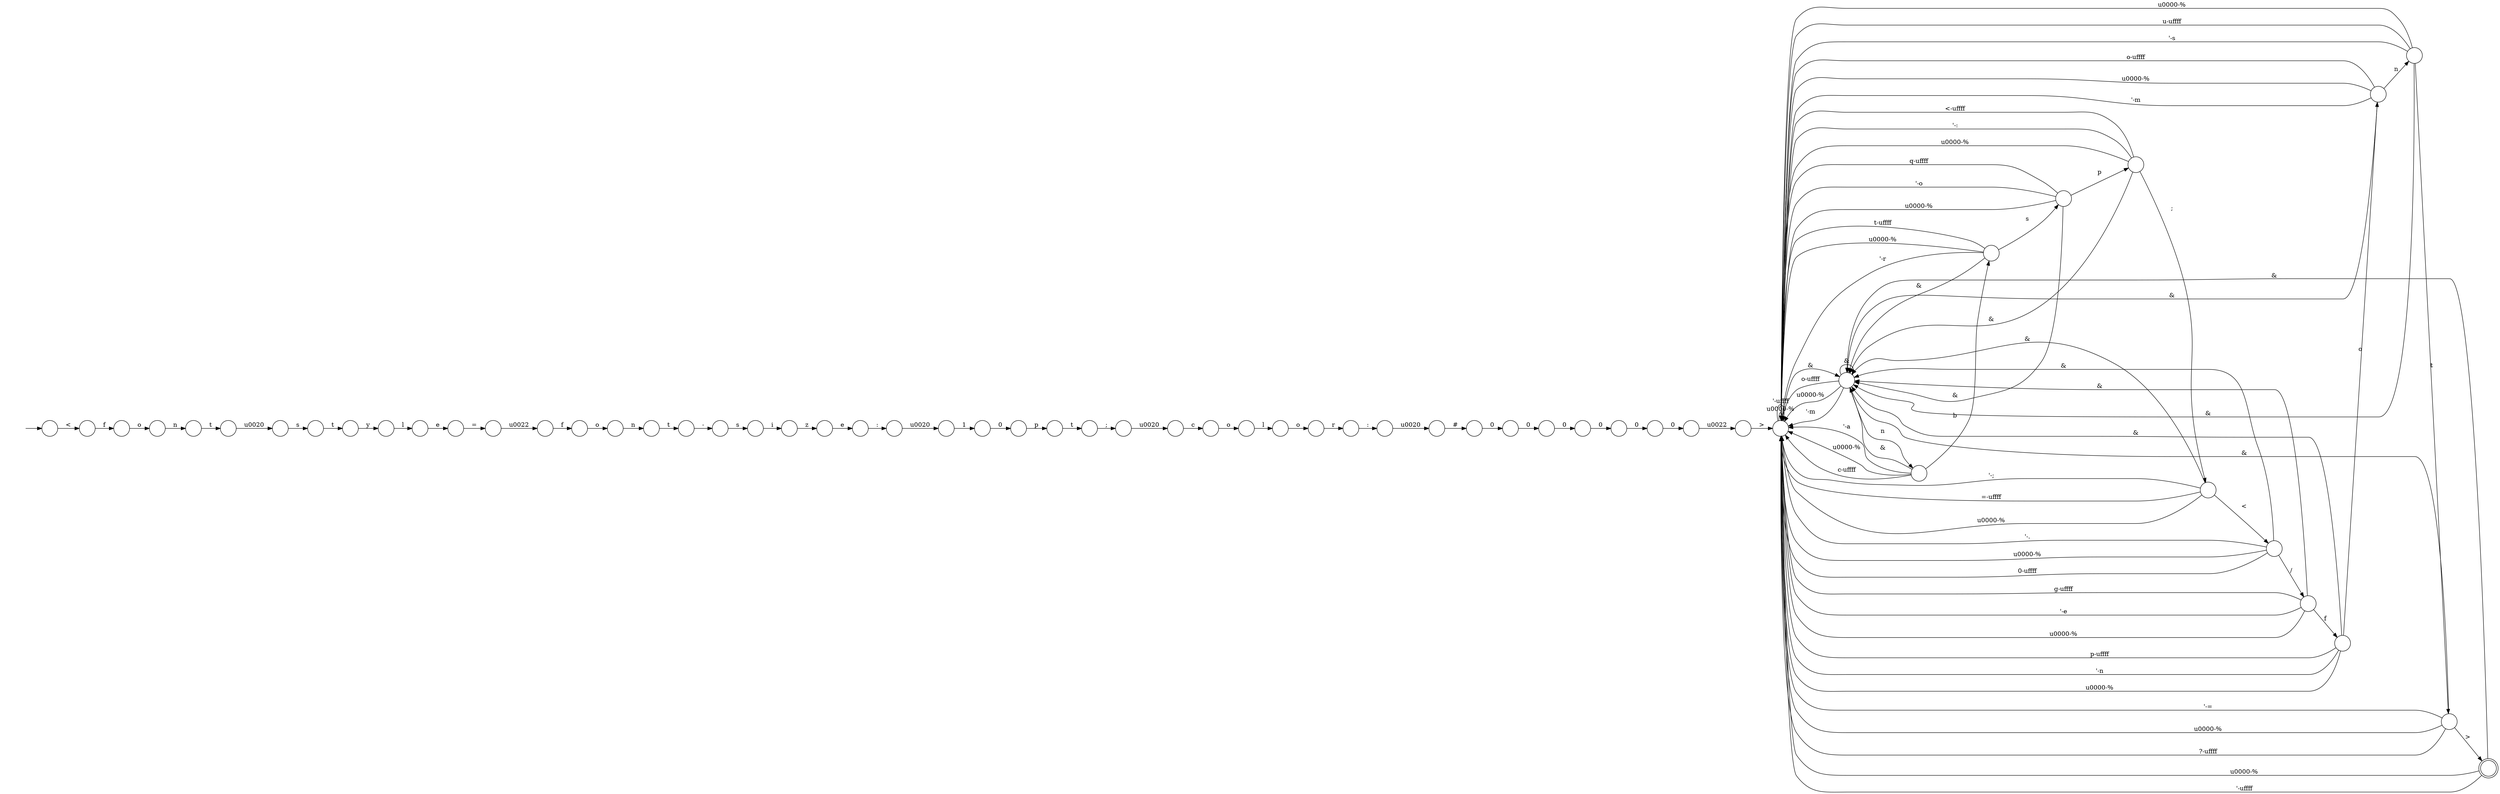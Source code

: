 digraph Automaton {
  rankdir = LR;
  0 [shape=circle,label=""];
  0 -> 31 [label="s"]
  1 [shape=circle,label=""];
  1 -> 20 [label="<-\uffff"]
  1 -> 20 [label="'-:"]
  1 -> 48 [label="&"]
  1 -> 57 [label=";"]
  1 -> 20 [label="\u0000-%"]
  2 [shape=circle,label=""];
  2 -> 7 [label="f"]
  3 [shape=circle,label=""];
  3 -> 38 [label="0"]
  4 [shape=circle,label=""];
  4 -> 48 [label="&"]
  4 -> 42 [label="t"]
  4 -> 20 [label="\u0000-%"]
  4 -> 20 [label="u-\uffff"]
  4 -> 20 [label="'-s"]
  5 [shape=circle,label=""];
  5 -> 25 [label="e"]
  6 [shape=circle,label=""];
  initial [shape=plaintext,label=""];
  initial -> 6
  6 -> 2 [label="<"]
  7 [shape=circle,label=""];
  7 -> 8 [label="o"]
  8 [shape=circle,label=""];
  8 -> 55 [label="n"]
  9 [shape=circle,label=""];
  9 -> 30 [label="l"]
  10 [shape=circle,label=""];
  10 -> 33 [label="t"]
  11 [shape=circle,label=""];
  11 -> 17 [label="="]
  12 [shape=circle,label=""];
  12 -> 20 [label="q-\uffff"]
  12 -> 20 [label="'-o"]
  12 -> 48 [label="&"]
  12 -> 1 [label="p"]
  12 -> 20 [label="\u0000-%"]
  13 [shape=circle,label=""];
  13 -> 39 [label="n"]
  14 [shape=circle,label=""];
  14 -> 11 [label="e"]
  15 [shape=circle,label=""];
  15 -> 56 [label="/"]
  15 -> 48 [label="&"]
  15 -> 20 [label="'-."]
  15 -> 20 [label="\u0000-%"]
  15 -> 20 [label="0-\uffff"]
  16 [shape=doublecircle,label=""];
  16 -> 48 [label="&"]
  16 -> 20 [label="\u0000-%"]
  16 -> 20 [label="'-\uffff"]
  17 [shape=circle,label=""];
  17 -> 35 [label="\u0022"]
  18 [shape=circle,label=""];
  18 -> 41 [label="r"]
  19 [shape=circle,label=""];
  19 -> 20 [label=">"]
  20 [shape=circle,label=""];
  20 -> 48 [label="&"]
  20 -> 20 [label="\u0000-%"]
  20 -> 20 [label="'-\uffff"]
  21 [shape=circle,label=""];
  21 -> 44 [label="\u0020"]
  22 [shape=circle,label=""];
  22 -> 14 [label="l"]
  23 [shape=circle,label=""];
  23 -> 46 [label="0"]
  24 [shape=circle,label=""];
  24 -> 4 [label="n"]
  24 -> 48 [label="&"]
  24 -> 20 [label="o-\uffff"]
  24 -> 20 [label="\u0000-%"]
  24 -> 20 [label="'-m"]
  25 [shape=circle,label=""];
  25 -> 26 [label=":"]
  26 [shape=circle,label=""];
  26 -> 58 [label="\u0020"]
  27 [shape=circle,label=""];
  27 -> 52 [label="0"]
  28 [shape=circle,label=""];
  28 -> 3 [label="0"]
  29 [shape=circle,label=""];
  29 -> 0 [label="-"]
  30 [shape=circle,label=""];
  30 -> 18 [label="o"]
  31 [shape=circle,label=""];
  31 -> 47 [label="i"]
  32 [shape=circle,label=""];
  32 -> 48 [label="&"]
  32 -> 12 [label="s"]
  32 -> 20 [label="t-\uffff"]
  32 -> 20 [label="\u0000-%"]
  32 -> 20 [label="'-r"]
  33 [shape=circle,label=""];
  33 -> 22 [label="y"]
  34 [shape=circle,label=""];
  34 -> 28 [label="0"]
  35 [shape=circle,label=""];
  35 -> 53 [label="f"]
  36 [shape=circle,label=""];
  36 -> 45 [label="\u0020"]
  37 [shape=circle,label=""];
  37 -> 43 [label="\u0020"]
  38 [shape=circle,label=""];
  38 -> 59 [label="0"]
  39 [shape=circle,label=""];
  39 -> 29 [label="t"]
  40 [shape=circle,label=""];
  40 -> 48 [label="&"]
  40 -> 20 [label="'-a"]
  40 -> 32 [label="b"]
  40 -> 20 [label="\u0000-%"]
  40 -> 20 [label="c-\uffff"]
  41 [shape=circle,label=""];
  41 -> 37 [label=":"]
  42 [shape=circle,label=""];
  42 -> 48 [label="&"]
  42 -> 20 [label="'-="]
  42 -> 16 [label=">"]
  42 -> 20 [label="\u0000-%"]
  42 -> 20 [label="?-\uffff"]
  43 [shape=circle,label=""];
  43 -> 34 [label="#"]
  44 [shape=circle,label=""];
  44 -> 49 [label="c"]
  45 [shape=circle,label=""];
  45 -> 10 [label="s"]
  46 [shape=circle,label=""];
  46 -> 19 [label="\u0022"]
  47 [shape=circle,label=""];
  47 -> 5 [label="z"]
  48 [shape=circle,label=""];
  48 -> 40 [label="n"]
  48 -> 48 [label="&"]
  48 -> 20 [label="o-\uffff"]
  48 -> 20 [label="\u0000-%"]
  48 -> 20 [label="'-m"]
  49 [shape=circle,label=""];
  49 -> 9 [label="o"]
  50 [shape=circle,label=""];
  50 -> 54 [label="t"]
  51 [shape=circle,label=""];
  51 -> 20 [label="p-\uffff"]
  51 -> 20 [label="'-n"]
  51 -> 48 [label="&"]
  51 -> 20 [label="\u0000-%"]
  51 -> 24 [label="o"]
  52 [shape=circle,label=""];
  52 -> 50 [label="p"]
  53 [shape=circle,label=""];
  53 -> 13 [label="o"]
  54 [shape=circle,label=""];
  54 -> 21 [label=";"]
  55 [shape=circle,label=""];
  55 -> 36 [label="t"]
  56 [shape=circle,label=""];
  56 -> 51 [label="f"]
  56 -> 48 [label="&"]
  56 -> 20 [label="g-\uffff"]
  56 -> 20 [label="'-e"]
  56 -> 20 [label="\u0000-%"]
  57 [shape=circle,label=""];
  57 -> 20 [label="'-;"]
  57 -> 20 [label="=-\uffff"]
  57 -> 48 [label="&"]
  57 -> 20 [label="\u0000-%"]
  57 -> 15 [label="<"]
  58 [shape=circle,label=""];
  58 -> 27 [label="1"]
  59 [shape=circle,label=""];
  59 -> 23 [label="0"]
}

